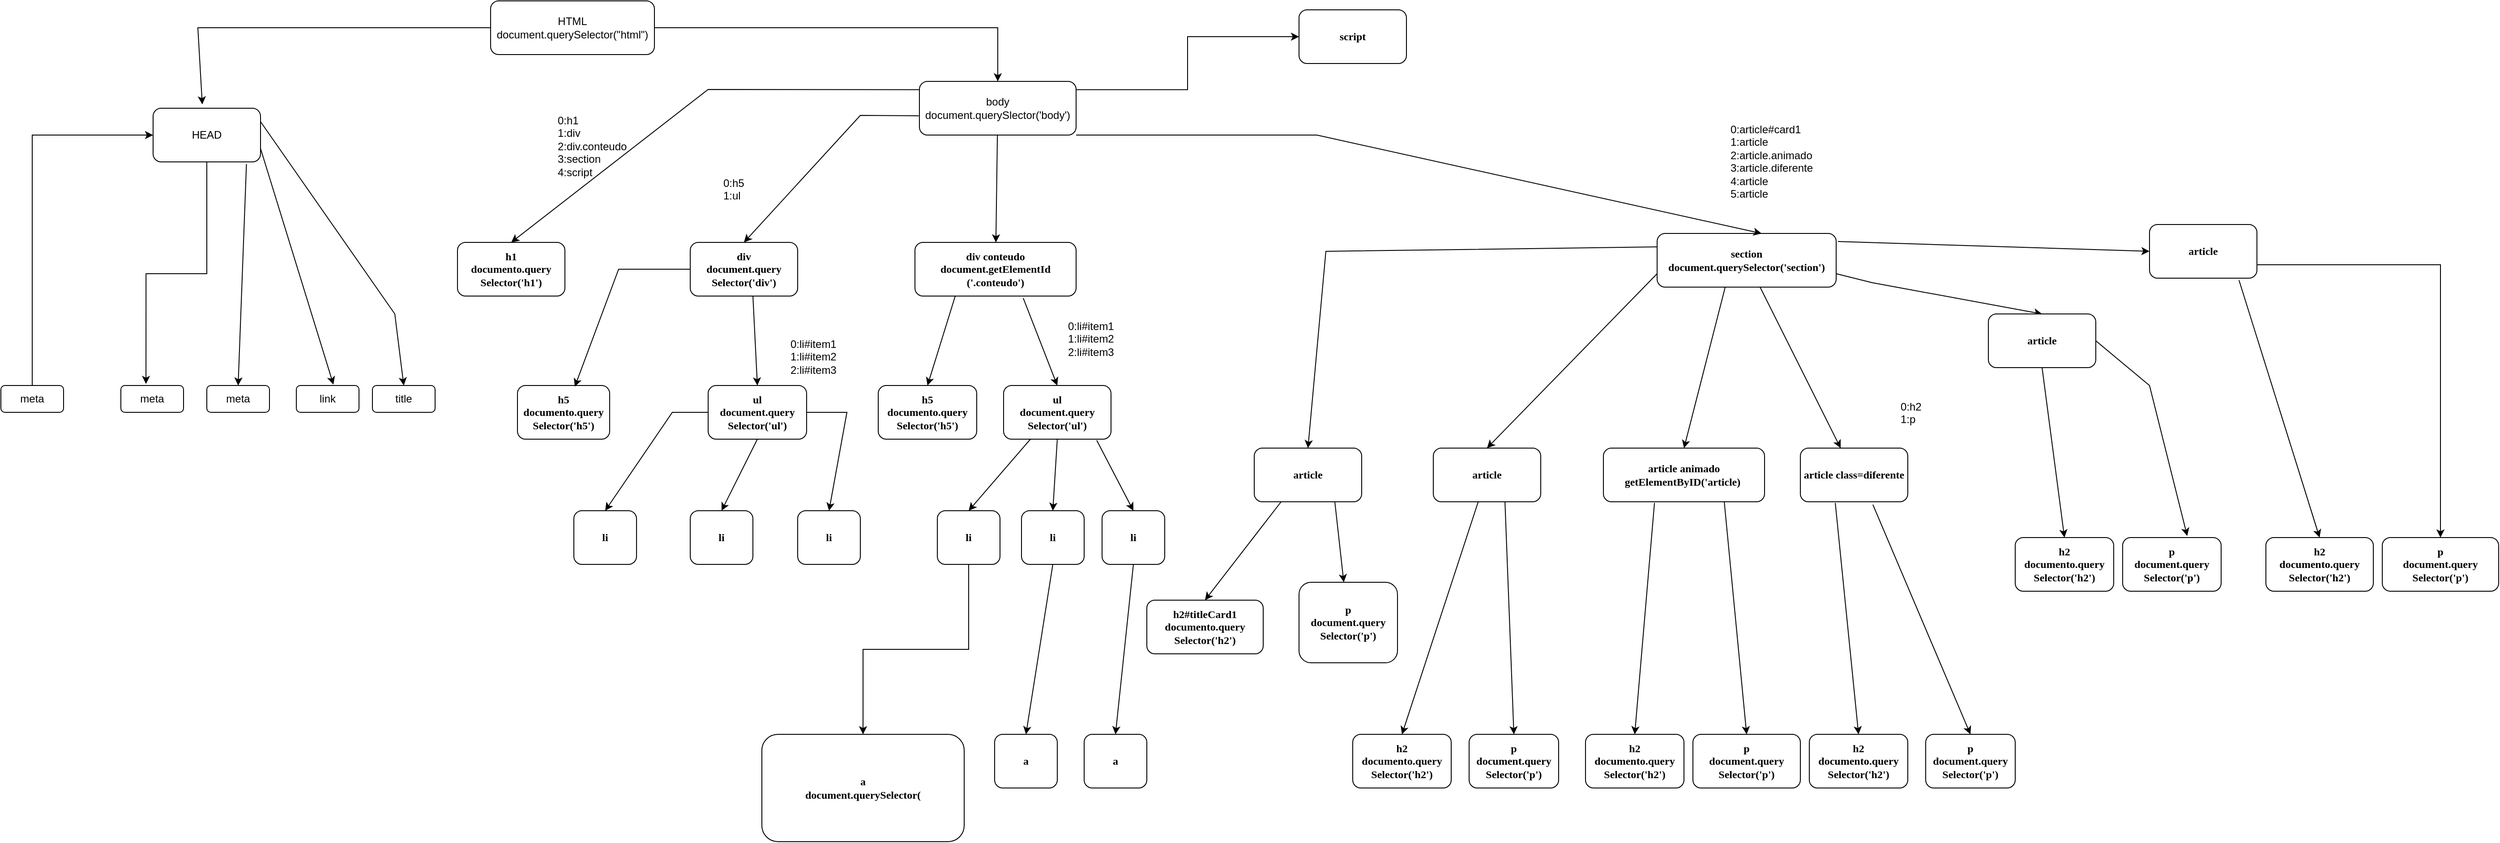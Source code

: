 <mxfile version="16.5.1" type="device"><diagram id="J1b22s6n2I7UWL09G8_z" name="Page-1"><mxGraphModel dx="1598" dy="1980" grid="1" gridSize="10" guides="1" tooltips="1" connect="1" arrows="1" fold="1" page="1" pageScale="1" pageWidth="827" pageHeight="1169" math="0" shadow="0"><root><mxCell id="0"/><mxCell id="1" parent="0"/><mxCell id="FuxrtKT1StJ64XTvoB03-2" value="section document.querySelector('section')" style="rounded=1;whiteSpace=wrap;html=1;fontStyle=1;fontFamily=Comic Sans MS;" parent="1" vertex="1"><mxGeometry x="2010" y="-50" width="200" height="60" as="geometry"/></mxCell><mxCell id="RYUlCi_XNTdK1ihLtxTd-41" style="edgeStyle=orthogonalEdgeStyle;rounded=0;orthogonalLoop=1;jettySize=auto;html=1;exitX=0.994;exitY=0.154;exitDx=0;exitDy=0;entryX=0;entryY=0.5;entryDx=0;entryDy=0;exitPerimeter=0;" edge="1" parent="1" source="FuxrtKT1StJ64XTvoB03-3" target="RYUlCi_XNTdK1ihLtxTd-42"><mxGeometry relative="1" as="geometry"><mxPoint x="1500" y="-200" as="targetPoint"/></mxGeometry></mxCell><mxCell id="FuxrtKT1StJ64XTvoB03-3" value="body&lt;br&gt;document.querySlector('body')" style="rounded=1;whiteSpace=wrap;html=1;" parent="1" vertex="1"><mxGeometry x="1186" y="-220" width="175" height="60" as="geometry"/></mxCell><mxCell id="FuxrtKT1StJ64XTvoB03-27" value="" style="edgeStyle=orthogonalEdgeStyle;rounded=0;orthogonalLoop=1;jettySize=auto;html=1;fontFamily=Comic Sans MS;" parent="1" source="FuxrtKT1StJ64XTvoB03-4" target="FuxrtKT1StJ64XTvoB03-3" edge="1"><mxGeometry relative="1" as="geometry"/></mxCell><mxCell id="FuxrtKT1StJ64XTvoB03-4" value="HTML&lt;br&gt;document.querySelector(&quot;html&quot;)" style="rounded=1;whiteSpace=wrap;html=1;" parent="1" vertex="1"><mxGeometry x="707" y="-310" width="183" height="60" as="geometry"/></mxCell><mxCell id="FuxrtKT1StJ64XTvoB03-19" value="div&lt;br&gt;document.query&lt;br&gt;Selector('div')" style="rounded=1;whiteSpace=wrap;html=1;fontStyle=1;fontFamily=Comic Sans MS;" parent="1" vertex="1"><mxGeometry x="930" y="-40" width="120" height="60" as="geometry"/></mxCell><mxCell id="FuxrtKT1StJ64XTvoB03-23" value="li" style="rounded=1;whiteSpace=wrap;html=1;fontStyle=1;fontFamily=Comic Sans MS;" parent="1" vertex="1"><mxGeometry x="930" y="260" width="70" height="60" as="geometry"/></mxCell><mxCell id="FuxrtKT1StJ64XTvoB03-24" value="ul&lt;br&gt;document.query Selector('ul')" style="rounded=1;whiteSpace=wrap;html=1;fontStyle=1;fontFamily=Comic Sans MS;" parent="1" vertex="1"><mxGeometry x="950" y="120" width="110" height="60" as="geometry"/></mxCell><mxCell id="FuxrtKT1StJ64XTvoB03-35" value="li" style="rounded=1;whiteSpace=wrap;html=1;fontStyle=1;fontFamily=Comic Sans MS;" parent="1" vertex="1"><mxGeometry x="800" y="260" width="70" height="60" as="geometry"/></mxCell><mxCell id="FuxrtKT1StJ64XTvoB03-36" value="li" style="rounded=1;whiteSpace=wrap;html=1;fontStyle=1;fontFamily=Comic Sans MS;" parent="1" vertex="1"><mxGeometry x="1050" y="260" width="70" height="60" as="geometry"/></mxCell><mxCell id="FuxrtKT1StJ64XTvoB03-54" value="article animado getElementByID('article)&amp;nbsp;" style="rounded=1;whiteSpace=wrap;html=1;fontStyle=1;fontFamily=Comic Sans MS;" parent="1" vertex="1"><mxGeometry x="1950" y="190" width="180" height="60" as="geometry"/></mxCell><mxCell id="FuxrtKT1StJ64XTvoB03-56" value="h5&lt;br&gt;documento.query Selector('h5')" style="rounded=1;whiteSpace=wrap;html=1;fontStyle=1;fontFamily=Comic Sans MS;" parent="1" vertex="1"><mxGeometry x="1140" y="120" width="110" height="60" as="geometry"/></mxCell><mxCell id="FuxrtKT1StJ64XTvoB03-62" value="p&lt;br&gt;document.query&lt;br&gt;Selector('p')" style="rounded=1;whiteSpace=wrap;html=1;fontStyle=1;fontFamily=Comic Sans MS;" parent="1" vertex="1"><mxGeometry x="2050" y="510" width="120" height="60" as="geometry"/></mxCell><mxCell id="FuxrtKT1StJ64XTvoB03-63" value="h2&lt;br&gt;documento.query Selector('h2')" style="rounded=1;whiteSpace=wrap;html=1;fontStyle=1;fontFamily=Comic Sans MS;" parent="1" vertex="1"><mxGeometry x="1930" y="510" width="110" height="60" as="geometry"/></mxCell><mxCell id="FuxrtKT1StJ64XTvoB03-68" value="article class=diferente" style="rounded=1;whiteSpace=wrap;html=1;fontStyle=1;fontFamily=Comic Sans MS;" parent="1" vertex="1"><mxGeometry x="2170" y="190" width="120" height="60" as="geometry"/></mxCell><mxCell id="FuxrtKT1StJ64XTvoB03-70" value="" style="endArrow=classic;html=1;rounded=0;fontFamily=Comic Sans MS;fontSize=1;exitX=1;exitY=0.75;exitDx=0;exitDy=0;entryX=0.5;entryY=0;entryDx=0;entryDy=0;" parent="1" source="FuxrtKT1StJ64XTvoB03-2" target="FuxrtKT1StJ64XTvoB03-74" edge="1"><mxGeometry width="50" height="50" relative="1" as="geometry"><mxPoint x="1070" y="340" as="sourcePoint"/><mxPoint x="2020" y="490" as="targetPoint"/><Array as="points"><mxPoint x="2250" y="5"/></Array></mxGeometry></mxCell><mxCell id="FuxrtKT1StJ64XTvoB03-74" value="article" style="rounded=1;whiteSpace=wrap;html=1;fontStyle=1;fontFamily=Comic Sans MS;" parent="1" vertex="1"><mxGeometry x="2380" y="40" width="120" height="60" as="geometry"/></mxCell><mxCell id="FuxrtKT1StJ64XTvoB03-93" style="edgeStyle=orthogonalEdgeStyle;rounded=0;orthogonalLoop=1;jettySize=auto;html=1;exitX=1;exitY=0.75;exitDx=0;exitDy=0;entryX=0.5;entryY=0;entryDx=0;entryDy=0;fontFamily=Comic Sans MS;fontSize=1;" parent="1" source="FuxrtKT1StJ64XTvoB03-76" target="FuxrtKT1StJ64XTvoB03-91" edge="1"><mxGeometry relative="1" as="geometry"/></mxCell><mxCell id="FuxrtKT1StJ64XTvoB03-76" value="article" style="rounded=1;whiteSpace=wrap;html=1;fontStyle=1;fontFamily=Comic Sans MS;" parent="1" vertex="1"><mxGeometry x="2560" y="-60" width="120" height="60" as="geometry"/></mxCell><mxCell id="FuxrtKT1StJ64XTvoB03-78" value="" style="endArrow=classic;html=1;rounded=0;fontFamily=Comic Sans MS;fontSize=1;" parent="1" source="FuxrtKT1StJ64XTvoB03-2" target="FuxrtKT1StJ64XTvoB03-68" edge="1"><mxGeometry width="50" height="50" relative="1" as="geometry"><mxPoint x="1400" y="290" as="sourcePoint"/><mxPoint x="1417.391" y="490" as="targetPoint"/><Array as="points"/></mxGeometry></mxCell><mxCell id="FuxrtKT1StJ64XTvoB03-79" value="h2&lt;br&gt;documento.query Selector('h2')" style="rounded=1;whiteSpace=wrap;html=1;fontStyle=1;fontFamily=Comic Sans MS;" parent="1" vertex="1"><mxGeometry x="2180" y="510" width="110" height="60" as="geometry"/></mxCell><mxCell id="FuxrtKT1StJ64XTvoB03-80" value="p&lt;br&gt;document.query&lt;br&gt;Selector('p')" style="rounded=1;whiteSpace=wrap;html=1;fontStyle=1;fontFamily=Comic Sans MS;" parent="1" vertex="1"><mxGeometry x="2310" y="510" width="100" height="60" as="geometry"/></mxCell><mxCell id="FuxrtKT1StJ64XTvoB03-83" value="" style="endArrow=classic;html=1;rounded=0;fontFamily=Comic Sans MS;fontSize=1;exitX=1.01;exitY=0.15;exitDx=0;exitDy=0;exitPerimeter=0;entryX=0;entryY=0.5;entryDx=0;entryDy=0;" parent="1" source="FuxrtKT1StJ64XTvoB03-2" target="FuxrtKT1StJ64XTvoB03-76" edge="1"><mxGeometry width="50" height="50" relative="1" as="geometry"><mxPoint x="1490" y="180" as="sourcePoint"/><mxPoint x="1994.04" y="501.38" as="targetPoint"/><Array as="points"/></mxGeometry></mxCell><mxCell id="FuxrtKT1StJ64XTvoB03-85" value="h2&lt;br&gt;documento.query Selector('h2')" style="rounded=1;whiteSpace=wrap;html=1;fontStyle=1;fontFamily=Comic Sans MS;" parent="1" vertex="1"><mxGeometry x="2410" y="290" width="110" height="60" as="geometry"/></mxCell><mxCell id="FuxrtKT1StJ64XTvoB03-86" value="p&lt;br&gt;document.query&lt;br&gt;Selector('p')" style="rounded=1;whiteSpace=wrap;html=1;fontStyle=1;fontFamily=Comic Sans MS;" parent="1" vertex="1"><mxGeometry x="2530" y="290" width="110" height="60" as="geometry"/></mxCell><mxCell id="FuxrtKT1StJ64XTvoB03-89" value="h2&lt;br&gt;documento.query Selector('h2')" style="rounded=1;whiteSpace=wrap;html=1;fontStyle=1;fontFamily=Comic Sans MS;" parent="1" vertex="1"><mxGeometry x="2690" y="290" width="120" height="60" as="geometry"/></mxCell><mxCell id="FuxrtKT1StJ64XTvoB03-90" value="" style="endArrow=classic;html=1;rounded=0;fontFamily=Comic Sans MS;fontSize=1;entryX=0.656;entryY=-0.029;entryDx=0;entryDy=0;entryPerimeter=0;exitX=1;exitY=0.5;exitDx=0;exitDy=0;" parent="1" source="FuxrtKT1StJ64XTvoB03-74" target="FuxrtKT1StJ64XTvoB03-86" edge="1"><mxGeometry width="50" height="50" relative="1" as="geometry"><mxPoint x="2380" y="160" as="sourcePoint"/><mxPoint x="1695.431" y="630" as="targetPoint"/><Array as="points"><mxPoint x="2560" y="120"/></Array></mxGeometry></mxCell><mxCell id="FuxrtKT1StJ64XTvoB03-91" value="p&lt;br&gt;document.query&lt;br&gt;Selector('p')" style="rounded=1;whiteSpace=wrap;html=1;fontStyle=1;fontFamily=Comic Sans MS;" parent="1" vertex="1"><mxGeometry x="2820" y="290" width="130" height="60" as="geometry"/></mxCell><mxCell id="RYUlCi_XNTdK1ihLtxTd-7" value="h1&lt;br&gt;documento.query Selector('h1')" style="rounded=1;whiteSpace=wrap;html=1;fontStyle=1;fontFamily=Comic Sans MS;" vertex="1" parent="1"><mxGeometry x="670" y="-40" width="120" height="60" as="geometry"/></mxCell><mxCell id="RYUlCi_XNTdK1ihLtxTd-13" value="div conteudo&lt;br&gt;document.getElementId&lt;br&gt;('.conteudo')" style="rounded=1;whiteSpace=wrap;html=1;fontStyle=1;fontFamily=Comic Sans MS;" vertex="1" parent="1"><mxGeometry x="1181" y="-40" width="180" height="60" as="geometry"/></mxCell><mxCell id="RYUlCi_XNTdK1ihLtxTd-21" style="edgeStyle=orthogonalEdgeStyle;rounded=0;orthogonalLoop=1;jettySize=auto;html=1;exitX=0.5;exitY=1;exitDx=0;exitDy=0;entryX=0.401;entryY=-0.057;entryDx=0;entryDy=0;entryPerimeter=0;" edge="1" parent="1" source="RYUlCi_XNTdK1ihLtxTd-15" target="RYUlCi_XNTdK1ihLtxTd-25"><mxGeometry relative="1" as="geometry"><mxPoint x="390" y="120" as="targetPoint"/></mxGeometry></mxCell><mxCell id="RYUlCi_XNTdK1ihLtxTd-15" value="HEAD" style="rounded=1;whiteSpace=wrap;html=1;" vertex="1" parent="1"><mxGeometry x="330" y="-190" width="120" height="60" as="geometry"/></mxCell><mxCell id="RYUlCi_XNTdK1ihLtxTd-16" value="" style="endArrow=classic;html=1;rounded=0;entryX=0.458;entryY=-0.071;entryDx=0;entryDy=0;exitX=0;exitY=0.5;exitDx=0;exitDy=0;entryPerimeter=0;" edge="1" parent="1" source="FuxrtKT1StJ64XTvoB03-4" target="RYUlCi_XNTdK1ihLtxTd-15"><mxGeometry width="50" height="50" relative="1" as="geometry"><mxPoint x="660" y="110" as="sourcePoint"/><mxPoint x="710" y="60" as="targetPoint"/><Array as="points"><mxPoint x="380" y="-280"/></Array></mxGeometry></mxCell><mxCell id="RYUlCi_XNTdK1ihLtxTd-24" style="edgeStyle=orthogonalEdgeStyle;rounded=0;orthogonalLoop=1;jettySize=auto;html=1;exitX=0.5;exitY=0;exitDx=0;exitDy=0;entryX=0;entryY=0.5;entryDx=0;entryDy=0;" edge="1" parent="1" source="RYUlCi_XNTdK1ihLtxTd-17" target="RYUlCi_XNTdK1ihLtxTd-15"><mxGeometry relative="1" as="geometry"/></mxCell><mxCell id="RYUlCi_XNTdK1ihLtxTd-17" value="&amp;nbsp; &amp;nbsp; meta&lt;span style=&quot;white-space: pre&quot;&gt;&#9;&lt;/span&gt;" style="rounded=1;whiteSpace=wrap;html=1;" vertex="1" parent="1"><mxGeometry x="160" y="120" width="70" height="30" as="geometry"/></mxCell><mxCell id="RYUlCi_XNTdK1ihLtxTd-25" value="&amp;nbsp; &amp;nbsp; meta&lt;span style=&quot;white-space: pre&quot;&gt;&#9;&lt;/span&gt;" style="rounded=1;whiteSpace=wrap;html=1;" vertex="1" parent="1"><mxGeometry x="294" y="120" width="70" height="30" as="geometry"/></mxCell><mxCell id="RYUlCi_XNTdK1ihLtxTd-26" value="title" style="rounded=1;whiteSpace=wrap;html=1;" vertex="1" parent="1"><mxGeometry x="575" y="120" width="70" height="30" as="geometry"/></mxCell><mxCell id="RYUlCi_XNTdK1ihLtxTd-27" value="link" style="rounded=1;whiteSpace=wrap;html=1;" vertex="1" parent="1"><mxGeometry x="490" y="120" width="70" height="30" as="geometry"/></mxCell><mxCell id="RYUlCi_XNTdK1ihLtxTd-28" value="&amp;nbsp; &amp;nbsp; meta&lt;span style=&quot;white-space: pre&quot;&gt;&#9;&lt;/span&gt;" style="rounded=1;whiteSpace=wrap;html=1;" vertex="1" parent="1"><mxGeometry x="390" y="120" width="70" height="30" as="geometry"/></mxCell><mxCell id="RYUlCi_XNTdK1ihLtxTd-30" value="" style="endArrow=classic;html=1;rounded=0;exitX=1;exitY=0.25;exitDx=0;exitDy=0;entryX=0.5;entryY=0;entryDx=0;entryDy=0;" edge="1" parent="1" source="RYUlCi_XNTdK1ihLtxTd-15" target="RYUlCi_XNTdK1ihLtxTd-26"><mxGeometry width="50" height="50" relative="1" as="geometry"><mxPoint x="460" y="190" as="sourcePoint"/><mxPoint x="620" y="40" as="targetPoint"/><Array as="points"><mxPoint x="600" y="40"/></Array></mxGeometry></mxCell><mxCell id="RYUlCi_XNTdK1ihLtxTd-31" value="" style="endArrow=classic;html=1;rounded=0;exitX=0.869;exitY=1.042;exitDx=0;exitDy=0;exitPerimeter=0;entryX=0.5;entryY=0;entryDx=0;entryDy=0;" edge="1" parent="1" source="RYUlCi_XNTdK1ihLtxTd-15" target="RYUlCi_XNTdK1ihLtxTd-28"><mxGeometry width="50" height="50" relative="1" as="geometry"><mxPoint x="460" y="190" as="sourcePoint"/><mxPoint x="510" y="140" as="targetPoint"/></mxGeometry></mxCell><mxCell id="RYUlCi_XNTdK1ihLtxTd-33" value="" style="endArrow=classic;html=1;rounded=0;exitX=1;exitY=0.75;exitDx=0;exitDy=0;entryX=0.592;entryY=-0.033;entryDx=0;entryDy=0;entryPerimeter=0;" edge="1" parent="1" source="RYUlCi_XNTdK1ihLtxTd-15" target="RYUlCi_XNTdK1ihLtxTd-27"><mxGeometry width="50" height="50" relative="1" as="geometry"><mxPoint x="460" y="190" as="sourcePoint"/><mxPoint x="510" y="140" as="targetPoint"/></mxGeometry></mxCell><mxCell id="RYUlCi_XNTdK1ihLtxTd-34" value="0:h1&#10;1:div&#10;2:div.conteudo&#10;3:section&#10;4:script" style="text;whiteSpace=wrap;html=1;" vertex="1" parent="1"><mxGeometry x="780" y="-190" width="100" height="90" as="geometry"/></mxCell><mxCell id="RYUlCi_XNTdK1ihLtxTd-35" value="" style="endArrow=classic;html=1;rounded=0;exitX=0;exitY=0.154;exitDx=0;exitDy=0;exitPerimeter=0;entryX=0.5;entryY=0;entryDx=0;entryDy=0;" edge="1" parent="1" source="FuxrtKT1StJ64XTvoB03-3" target="RYUlCi_XNTdK1ihLtxTd-7"><mxGeometry width="50" height="50" relative="1" as="geometry"><mxPoint x="1040" y="110" as="sourcePoint"/><mxPoint x="1000" y="-180" as="targetPoint"/><Array as="points"><mxPoint x="950" y="-211"/></Array></mxGeometry></mxCell><mxCell id="RYUlCi_XNTdK1ihLtxTd-36" value="" style="endArrow=classic;html=1;rounded=0;exitX=-0.004;exitY=0.641;exitDx=0;exitDy=0;exitPerimeter=0;entryX=0.5;entryY=0;entryDx=0;entryDy=0;" edge="1" parent="1" source="FuxrtKT1StJ64XTvoB03-3" target="FuxrtKT1StJ64XTvoB03-19"><mxGeometry width="50" height="50" relative="1" as="geometry"><mxPoint x="1140" y="-180" as="sourcePoint"/><mxPoint x="1140" y="60" as="targetPoint"/><Array as="points"><mxPoint x="1120" y="-182"/></Array></mxGeometry></mxCell><mxCell id="RYUlCi_XNTdK1ihLtxTd-38" value="" style="endArrow=classic;html=1;rounded=0;" edge="1" parent="1" source="FuxrtKT1StJ64XTvoB03-3" target="RYUlCi_XNTdK1ihLtxTd-13"><mxGeometry width="50" height="50" relative="1" as="geometry"><mxPoint x="1190" y="-20" as="sourcePoint"/><mxPoint x="1280" y="-150" as="targetPoint"/></mxGeometry></mxCell><mxCell id="RYUlCi_XNTdK1ihLtxTd-42" value="script" style="rounded=1;whiteSpace=wrap;html=1;fontStyle=1;fontFamily=Comic Sans MS;" vertex="1" parent="1"><mxGeometry x="1610" y="-300" width="120" height="60" as="geometry"/></mxCell><mxCell id="RYUlCi_XNTdK1ihLtxTd-43" style="edgeStyle=orthogonalEdgeStyle;rounded=0;orthogonalLoop=1;jettySize=auto;html=1;exitX=0.5;exitY=1;exitDx=0;exitDy=0;" edge="1" parent="1" source="RYUlCi_XNTdK1ihLtxTd-13" target="RYUlCi_XNTdK1ihLtxTd-13"><mxGeometry relative="1" as="geometry"/></mxCell><mxCell id="RYUlCi_XNTdK1ihLtxTd-44" value="" style="endArrow=classic;html=1;rounded=0;entryX=0.5;entryY=0;entryDx=0;entryDy=0;exitX=0.38;exitY=1.004;exitDx=0;exitDy=0;exitPerimeter=0;" edge="1" parent="1" source="FuxrtKT1StJ64XTvoB03-2" target="FuxrtKT1StJ64XTvoB03-54"><mxGeometry width="50" height="50" relative="1" as="geometry"><mxPoint x="1880" y="30" as="sourcePoint"/><mxPoint x="1470" y="150" as="targetPoint"/><Array as="points"/></mxGeometry></mxCell><mxCell id="RYUlCi_XNTdK1ihLtxTd-46" value="" style="endArrow=classic;html=1;rounded=0;exitX=1;exitY=1;exitDx=0;exitDy=0;entryX=0.583;entryY=0;entryDx=0;entryDy=0;entryPerimeter=0;" edge="1" parent="1" source="FuxrtKT1StJ64XTvoB03-3" target="FuxrtKT1StJ64XTvoB03-2"><mxGeometry width="50" height="50" relative="1" as="geometry"><mxPoint x="1620" y="-100" as="sourcePoint"/><mxPoint x="1670" y="-150" as="targetPoint"/><Array as="points"><mxPoint x="1630" y="-160"/></Array></mxGeometry></mxCell><mxCell id="RYUlCi_XNTdK1ihLtxTd-48" value="0:h5&#10;1:ul" style="text;whiteSpace=wrap;html=1;" vertex="1" parent="1"><mxGeometry x="965" y="-120" width="50" height="40" as="geometry"/></mxCell><mxCell id="RYUlCi_XNTdK1ihLtxTd-49" value="h5&lt;br&gt;documento.query Selector('h5')" style="rounded=1;whiteSpace=wrap;html=1;fontStyle=1;fontFamily=Comic Sans MS;" vertex="1" parent="1"><mxGeometry x="737" y="120" width="103" height="60" as="geometry"/></mxCell><mxCell id="RYUlCi_XNTdK1ihLtxTd-50" value="" style="endArrow=classic;html=1;rounded=0;entryX=0.5;entryY=0;entryDx=0;entryDy=0;exitX=1;exitY=0.5;exitDx=0;exitDy=0;" edge="1" parent="1" source="FuxrtKT1StJ64XTvoB03-24" target="FuxrtKT1StJ64XTvoB03-36"><mxGeometry width="50" height="50" relative="1" as="geometry"><mxPoint x="1105" y="150" as="sourcePoint"/><mxPoint x="1110" y="340" as="targetPoint"/><Array as="points"><mxPoint x="1105" y="150"/></Array></mxGeometry></mxCell><mxCell id="RYUlCi_XNTdK1ihLtxTd-52" value="" style="endArrow=classic;html=1;rounded=0;entryX=0.5;entryY=0;entryDx=0;entryDy=0;" edge="1" parent="1" target="FuxrtKT1StJ64XTvoB03-23"><mxGeometry width="50" height="50" relative="1" as="geometry"><mxPoint x="1005" y="180" as="sourcePoint"/><mxPoint x="1110" y="340" as="targetPoint"/></mxGeometry></mxCell><mxCell id="RYUlCi_XNTdK1ihLtxTd-54" value="" style="endArrow=classic;html=1;rounded=0;exitX=0;exitY=0.5;exitDx=0;exitDy=0;entryX=0.5;entryY=0;entryDx=0;entryDy=0;" edge="1" parent="1" source="FuxrtKT1StJ64XTvoB03-24" target="FuxrtKT1StJ64XTvoB03-35"><mxGeometry width="50" height="50" relative="1" as="geometry"><mxPoint x="930" y="340" as="sourcePoint"/><mxPoint x="960" y="400" as="targetPoint"/><Array as="points"><mxPoint x="910" y="150"/></Array></mxGeometry></mxCell><mxCell id="RYUlCi_XNTdK1ihLtxTd-55" value="" style="endArrow=classic;html=1;rounded=0;entryX=0.5;entryY=0;entryDx=0;entryDy=0;" edge="1" parent="1" target="FuxrtKT1StJ64XTvoB03-24"><mxGeometry width="50" height="50" relative="1" as="geometry"><mxPoint x="1000" y="20" as="sourcePoint"/><mxPoint x="1110" y="340" as="targetPoint"/></mxGeometry></mxCell><mxCell id="RYUlCi_XNTdK1ihLtxTd-56" value="" style="endArrow=classic;html=1;rounded=0;exitX=0;exitY=0.5;exitDx=0;exitDy=0;entryX=0.622;entryY=0.021;entryDx=0;entryDy=0;entryPerimeter=0;" edge="1" parent="1" source="FuxrtKT1StJ64XTvoB03-19" target="RYUlCi_XNTdK1ihLtxTd-49"><mxGeometry width="50" height="50" relative="1" as="geometry"><mxPoint x="1060" y="390" as="sourcePoint"/><mxPoint x="800" y="110" as="targetPoint"/><Array as="points"><mxPoint x="850" y="-10"/></Array></mxGeometry></mxCell><mxCell id="RYUlCi_XNTdK1ihLtxTd-57" value="0:li#item1&#10;1:li#item2&#10;2:li#item3" style="text;whiteSpace=wrap;html=1;" vertex="1" parent="1"><mxGeometry x="1040" y="60" width="80" height="60" as="geometry"/></mxCell><mxCell id="RYUlCi_XNTdK1ihLtxTd-58" value="ul&lt;br&gt;document.query Selector('ul')" style="rounded=1;whiteSpace=wrap;html=1;fontStyle=1;fontFamily=Comic Sans MS;" vertex="1" parent="1"><mxGeometry x="1280" y="120" width="120" height="60" as="geometry"/></mxCell><mxCell id="RYUlCi_XNTdK1ihLtxTd-59" value="" style="endArrow=classic;html=1;rounded=0;exitX=0.672;exitY=1.038;exitDx=0;exitDy=0;exitPerimeter=0;entryX=0.5;entryY=0;entryDx=0;entryDy=0;" edge="1" parent="1" source="RYUlCi_XNTdK1ihLtxTd-13" target="RYUlCi_XNTdK1ihLtxTd-58"><mxGeometry width="50" height="50" relative="1" as="geometry"><mxPoint x="1330" y="390" as="sourcePoint"/><mxPoint x="1380" y="340" as="targetPoint"/></mxGeometry></mxCell><mxCell id="RYUlCi_XNTdK1ihLtxTd-60" value="" style="endArrow=classic;html=1;rounded=0;exitX=0.25;exitY=1;exitDx=0;exitDy=0;entryX=0.5;entryY=0;entryDx=0;entryDy=0;" edge="1" parent="1" source="RYUlCi_XNTdK1ihLtxTd-13" target="FuxrtKT1StJ64XTvoB03-56"><mxGeometry width="50" height="50" relative="1" as="geometry"><mxPoint x="1330" y="390" as="sourcePoint"/><mxPoint x="1380" y="340" as="targetPoint"/></mxGeometry></mxCell><mxCell id="RYUlCi_XNTdK1ihLtxTd-61" value="0:li#item1&#10;1:li#item2&#10;2:li#item3" style="text;whiteSpace=wrap;html=1;" vertex="1" parent="1"><mxGeometry x="1350" y="40" width="80" height="70" as="geometry"/></mxCell><mxCell id="RYUlCi_XNTdK1ihLtxTd-96" style="edgeStyle=orthogonalEdgeStyle;rounded=0;orthogonalLoop=1;jettySize=auto;html=1;exitX=0.5;exitY=1;exitDx=0;exitDy=0;entryX=0.5;entryY=0;entryDx=0;entryDy=0;" edge="1" parent="1" source="RYUlCi_XNTdK1ihLtxTd-62" target="RYUlCi_XNTdK1ihLtxTd-100"><mxGeometry relative="1" as="geometry"><mxPoint x="1170" y="460" as="targetPoint"/></mxGeometry></mxCell><mxCell id="RYUlCi_XNTdK1ihLtxTd-62" value="li" style="rounded=1;whiteSpace=wrap;html=1;fontStyle=1;fontFamily=Comic Sans MS;" vertex="1" parent="1"><mxGeometry x="1206" y="260" width="70" height="60" as="geometry"/></mxCell><mxCell id="RYUlCi_XNTdK1ihLtxTd-63" value="li" style="rounded=1;whiteSpace=wrap;html=1;fontStyle=1;fontFamily=Comic Sans MS;" vertex="1" parent="1"><mxGeometry x="1300" y="260" width="70" height="60" as="geometry"/></mxCell><mxCell id="RYUlCi_XNTdK1ihLtxTd-64" value="li" style="rounded=1;whiteSpace=wrap;html=1;fontStyle=1;fontFamily=Comic Sans MS;" vertex="1" parent="1"><mxGeometry x="1390" y="260" width="70" height="60" as="geometry"/></mxCell><mxCell id="RYUlCi_XNTdK1ihLtxTd-65" value="" style="endArrow=classic;html=1;rounded=0;exitX=0.25;exitY=1;exitDx=0;exitDy=0;entryX=0.5;entryY=0;entryDx=0;entryDy=0;" edge="1" parent="1" source="RYUlCi_XNTdK1ihLtxTd-58" target="RYUlCi_XNTdK1ihLtxTd-62"><mxGeometry width="50" height="50" relative="1" as="geometry"><mxPoint x="1330" y="390" as="sourcePoint"/><mxPoint x="1380" y="340" as="targetPoint"/></mxGeometry></mxCell><mxCell id="RYUlCi_XNTdK1ihLtxTd-66" value="" style="endArrow=classic;html=1;rounded=0;entryX=0.5;entryY=0;entryDx=0;entryDy=0;exitX=0.5;exitY=1;exitDx=0;exitDy=0;" edge="1" parent="1" source="RYUlCi_XNTdK1ihLtxTd-58" target="RYUlCi_XNTdK1ihLtxTd-63"><mxGeometry width="50" height="50" relative="1" as="geometry"><mxPoint x="1390" y="170" as="sourcePoint"/><mxPoint x="1350" y="210" as="targetPoint"/></mxGeometry></mxCell><mxCell id="RYUlCi_XNTdK1ihLtxTd-67" value="" style="endArrow=classic;html=1;rounded=0;exitX=0.867;exitY=1.021;exitDx=0;exitDy=0;exitPerimeter=0;entryX=0.5;entryY=0;entryDx=0;entryDy=0;" edge="1" parent="1" source="RYUlCi_XNTdK1ihLtxTd-58" target="RYUlCi_XNTdK1ihLtxTd-64"><mxGeometry width="50" height="50" relative="1" as="geometry"><mxPoint x="1330" y="390" as="sourcePoint"/><mxPoint x="1380" y="340" as="targetPoint"/></mxGeometry></mxCell><mxCell id="RYUlCi_XNTdK1ihLtxTd-68" value="0:article#card1&#10;1:article&#10;2:article.animado&#10;3:article.diferente&#10;4:article&#10;5:article" style="text;whiteSpace=wrap;html=1;" vertex="1" parent="1"><mxGeometry x="2090" y="-180" width="120" height="100" as="geometry"/></mxCell><mxCell id="RYUlCi_XNTdK1ihLtxTd-69" value="" style="endArrow=classic;html=1;rounded=0;fontFamily=Comic Sans MS;fontSize=1;exitX=0.833;exitY=1.038;exitDx=0;exitDy=0;exitPerimeter=0;entryX=0.5;entryY=0;entryDx=0;entryDy=0;" edge="1" parent="1" source="FuxrtKT1StJ64XTvoB03-76" target="FuxrtKT1StJ64XTvoB03-89"><mxGeometry width="50" height="50" relative="1" as="geometry"><mxPoint x="2610" y="-1.99e-13" as="sourcePoint"/><mxPoint x="2613" y="290" as="targetPoint"/></mxGeometry></mxCell><mxCell id="RYUlCi_XNTdK1ihLtxTd-70" value="" style="endArrow=classic;html=1;rounded=0;entryX=0.5;entryY=0;entryDx=0;entryDy=0;exitX=0.5;exitY=1;exitDx=0;exitDy=0;" edge="1" parent="1" source="FuxrtKT1StJ64XTvoB03-74" target="FuxrtKT1StJ64XTvoB03-85"><mxGeometry width="50" height="50" relative="1" as="geometry"><mxPoint x="2260" y="160" as="sourcePoint"/><mxPoint x="1930" y="210" as="targetPoint"/><Array as="points"/></mxGeometry></mxCell><mxCell id="RYUlCi_XNTdK1ihLtxTd-73" value="" style="endArrow=classic;html=1;rounded=0;exitX=0.675;exitY=1.054;exitDx=0;exitDy=0;exitPerimeter=0;entryX=0.5;entryY=0;entryDx=0;entryDy=0;" edge="1" parent="1" source="FuxrtKT1StJ64XTvoB03-68" target="FuxrtKT1StJ64XTvoB03-80"><mxGeometry width="50" height="50" relative="1" as="geometry"><mxPoint x="2330" y="510" as="sourcePoint"/><mxPoint x="2380" y="460" as="targetPoint"/></mxGeometry></mxCell><mxCell id="RYUlCi_XNTdK1ihLtxTd-74" value="" style="endArrow=classic;html=1;rounded=0;exitX=0.325;exitY=1.021;exitDx=0;exitDy=0;exitPerimeter=0;entryX=0.5;entryY=0;entryDx=0;entryDy=0;" edge="1" parent="1" source="FuxrtKT1StJ64XTvoB03-68" target="FuxrtKT1StJ64XTvoB03-79"><mxGeometry width="50" height="50" relative="1" as="geometry"><mxPoint x="1950" y="220" as="sourcePoint"/><mxPoint x="1920" y="440" as="targetPoint"/></mxGeometry></mxCell><mxCell id="RYUlCi_XNTdK1ihLtxTd-75" style="edgeStyle=orthogonalEdgeStyle;rounded=0;orthogonalLoop=1;jettySize=auto;html=1;exitX=0.5;exitY=1;exitDx=0;exitDy=0;" edge="1" parent="1" source="FuxrtKT1StJ64XTvoB03-74" target="FuxrtKT1StJ64XTvoB03-74"><mxGeometry relative="1" as="geometry"/></mxCell><mxCell id="RYUlCi_XNTdK1ihLtxTd-77" value="article" style="rounded=1;whiteSpace=wrap;html=1;fontStyle=1;fontFamily=Comic Sans MS;" vertex="1" parent="1"><mxGeometry x="1760" y="190" width="120" height="60" as="geometry"/></mxCell><mxCell id="RYUlCi_XNTdK1ihLtxTd-78" value="article" style="rounded=1;whiteSpace=wrap;html=1;fontStyle=1;fontFamily=Comic Sans MS;" vertex="1" parent="1"><mxGeometry x="1560" y="190" width="120" height="60" as="geometry"/></mxCell><mxCell id="RYUlCi_XNTdK1ihLtxTd-79" value="0:h2&#10;1:p" style="text;whiteSpace=wrap;html=1;" vertex="1" parent="1"><mxGeometry x="2280" y="130" width="50" height="40" as="geometry"/></mxCell><mxCell id="RYUlCi_XNTdK1ihLtxTd-80" value="" style="endArrow=classic;html=1;rounded=0;entryX=0.5;entryY=0;entryDx=0;entryDy=0;exitX=0.75;exitY=1;exitDx=0;exitDy=0;" edge="1" parent="1" source="FuxrtKT1StJ64XTvoB03-54" target="FuxrtKT1StJ64XTvoB03-62"><mxGeometry width="50" height="50" relative="1" as="geometry"><mxPoint x="2040" y="130" as="sourcePoint"/><mxPoint x="2080" y="340" as="targetPoint"/></mxGeometry></mxCell><mxCell id="RYUlCi_XNTdK1ihLtxTd-81" value="" style="endArrow=classic;html=1;rounded=0;exitX=0.317;exitY=1.021;exitDx=0;exitDy=0;exitPerimeter=0;entryX=0.5;entryY=0;entryDx=0;entryDy=0;" edge="1" parent="1" source="FuxrtKT1StJ64XTvoB03-54" target="FuxrtKT1StJ64XTvoB03-63"><mxGeometry width="50" height="50" relative="1" as="geometry"><mxPoint x="2030" y="390" as="sourcePoint"/><mxPoint x="2080" y="340" as="targetPoint"/></mxGeometry></mxCell><mxCell id="RYUlCi_XNTdK1ihLtxTd-82" value="h2&lt;br&gt;documento.query Selector('h2')" style="rounded=1;whiteSpace=wrap;html=1;fontStyle=1;fontFamily=Comic Sans MS;" vertex="1" parent="1"><mxGeometry x="1670" y="510" width="110" height="60" as="geometry"/></mxCell><mxCell id="RYUlCi_XNTdK1ihLtxTd-83" value="h2#titleCard1&lt;br&gt;documento.query Selector('h2')" style="rounded=1;whiteSpace=wrap;html=1;fontStyle=1;fontFamily=Comic Sans MS;" vertex="1" parent="1"><mxGeometry x="1440" y="360" width="130" height="60" as="geometry"/></mxCell><mxCell id="RYUlCi_XNTdK1ihLtxTd-86" value="p&lt;br&gt;document.query&lt;br&gt;Selector('p')" style="rounded=1;whiteSpace=wrap;html=1;fontStyle=1;fontFamily=Comic Sans MS;" vertex="1" parent="1"><mxGeometry x="1800" y="510" width="100" height="60" as="geometry"/></mxCell><mxCell id="RYUlCi_XNTdK1ihLtxTd-87" value="p&lt;br&gt;document.query&lt;br&gt;Selector('p')" style="rounded=1;whiteSpace=wrap;html=1;fontStyle=1;fontFamily=Comic Sans MS;" vertex="1" parent="1"><mxGeometry x="1610" y="340" width="110" height="90" as="geometry"/></mxCell><mxCell id="RYUlCi_XNTdK1ihLtxTd-88" value="" style="endArrow=classic;html=1;rounded=0;exitX=0.667;exitY=1;exitDx=0;exitDy=0;exitPerimeter=0;entryX=0.5;entryY=0;entryDx=0;entryDy=0;" edge="1" parent="1" source="RYUlCi_XNTdK1ihLtxTd-77" target="RYUlCi_XNTdK1ihLtxTd-86"><mxGeometry width="50" height="50" relative="1" as="geometry"><mxPoint x="2030" y="390" as="sourcePoint"/><mxPoint x="2080" y="340" as="targetPoint"/></mxGeometry></mxCell><mxCell id="RYUlCi_XNTdK1ihLtxTd-89" value="" style="endArrow=classic;html=1;rounded=0;entryX=0.5;entryY=0;entryDx=0;entryDy=0;" edge="1" parent="1" source="RYUlCi_XNTdK1ihLtxTd-77" target="RYUlCi_XNTdK1ihLtxTd-82"><mxGeometry width="50" height="50" relative="1" as="geometry"><mxPoint x="1770" y="170" as="sourcePoint"/><mxPoint x="1760" y="280" as="targetPoint"/></mxGeometry></mxCell><mxCell id="RYUlCi_XNTdK1ihLtxTd-90" value="" style="endArrow=classic;html=1;rounded=0;exitX=0.75;exitY=1;exitDx=0;exitDy=0;" edge="1" parent="1" source="RYUlCi_XNTdK1ihLtxTd-78" target="RYUlCi_XNTdK1ihLtxTd-87"><mxGeometry width="50" height="50" relative="1" as="geometry"><mxPoint x="2030" y="390" as="sourcePoint"/><mxPoint x="2080" y="340" as="targetPoint"/></mxGeometry></mxCell><mxCell id="RYUlCi_XNTdK1ihLtxTd-91" value="" style="endArrow=classic;html=1;rounded=0;exitX=0.25;exitY=1;exitDx=0;exitDy=0;entryX=0.5;entryY=0;entryDx=0;entryDy=0;" edge="1" parent="1" source="RYUlCi_XNTdK1ihLtxTd-78" target="RYUlCi_XNTdK1ihLtxTd-83"><mxGeometry width="50" height="50" relative="1" as="geometry"><mxPoint x="2030" y="390" as="sourcePoint"/><mxPoint x="2080" y="340" as="targetPoint"/></mxGeometry></mxCell><mxCell id="RYUlCi_XNTdK1ihLtxTd-92" value="" style="endArrow=classic;html=1;rounded=0;entryX=0.5;entryY=0;entryDx=0;entryDy=0;exitX=0;exitY=0.25;exitDx=0;exitDy=0;" edge="1" parent="1" source="FuxrtKT1StJ64XTvoB03-2" target="RYUlCi_XNTdK1ihLtxTd-78"><mxGeometry width="50" height="50" relative="1" as="geometry"><mxPoint x="1370" y="10" as="sourcePoint"/><mxPoint x="1420" y="-40" as="targetPoint"/><Array as="points"><mxPoint x="1640" y="-30"/></Array></mxGeometry></mxCell><mxCell id="RYUlCi_XNTdK1ihLtxTd-93" value="" style="endArrow=classic;html=1;rounded=0;entryX=0.5;entryY=0;entryDx=0;entryDy=0;exitX=0;exitY=0.75;exitDx=0;exitDy=0;" edge="1" parent="1" source="FuxrtKT1StJ64XTvoB03-2" target="RYUlCi_XNTdK1ihLtxTd-77"><mxGeometry width="50" height="50" relative="1" as="geometry"><mxPoint x="1370" y="10" as="sourcePoint"/><mxPoint x="1420" y="-40" as="targetPoint"/></mxGeometry></mxCell><mxCell id="RYUlCi_XNTdK1ihLtxTd-98" value="" style="endArrow=classic;html=1;rounded=0;exitX=0.5;exitY=1;exitDx=0;exitDy=0;entryX=0.5;entryY=0;entryDx=0;entryDy=0;" edge="1" parent="1" source="RYUlCi_XNTdK1ihLtxTd-63" target="RYUlCi_XNTdK1ihLtxTd-101"><mxGeometry width="50" height="50" relative="1" as="geometry"><mxPoint x="1570" y="260" as="sourcePoint"/><mxPoint x="1310" y="440" as="targetPoint"/></mxGeometry></mxCell><mxCell id="RYUlCi_XNTdK1ihLtxTd-99" value="" style="endArrow=classic;html=1;rounded=0;exitX=0.5;exitY=1;exitDx=0;exitDy=0;entryX=0.5;entryY=0;entryDx=0;entryDy=0;" edge="1" parent="1" source="RYUlCi_XNTdK1ihLtxTd-64" target="RYUlCi_XNTdK1ihLtxTd-102"><mxGeometry width="50" height="50" relative="1" as="geometry"><mxPoint x="1570" y="260" as="sourcePoint"/><mxPoint x="1400" y="440" as="targetPoint"/></mxGeometry></mxCell><mxCell id="RYUlCi_XNTdK1ihLtxTd-100" value="a&lt;br&gt;document.querySelector(" style="rounded=1;whiteSpace=wrap;html=1;fontStyle=1;fontFamily=Comic Sans MS;" vertex="1" parent="1"><mxGeometry x="1010" y="510" width="226" height="120" as="geometry"/></mxCell><mxCell id="RYUlCi_XNTdK1ihLtxTd-101" value="a" style="rounded=1;whiteSpace=wrap;html=1;fontStyle=1;fontFamily=Comic Sans MS;" vertex="1" parent="1"><mxGeometry x="1270" y="510" width="70" height="60" as="geometry"/></mxCell><mxCell id="RYUlCi_XNTdK1ihLtxTd-102" value="a" style="rounded=1;whiteSpace=wrap;html=1;fontStyle=1;fontFamily=Comic Sans MS;" vertex="1" parent="1"><mxGeometry x="1370" y="510" width="70" height="60" as="geometry"/></mxCell></root></mxGraphModel></diagram></mxfile>